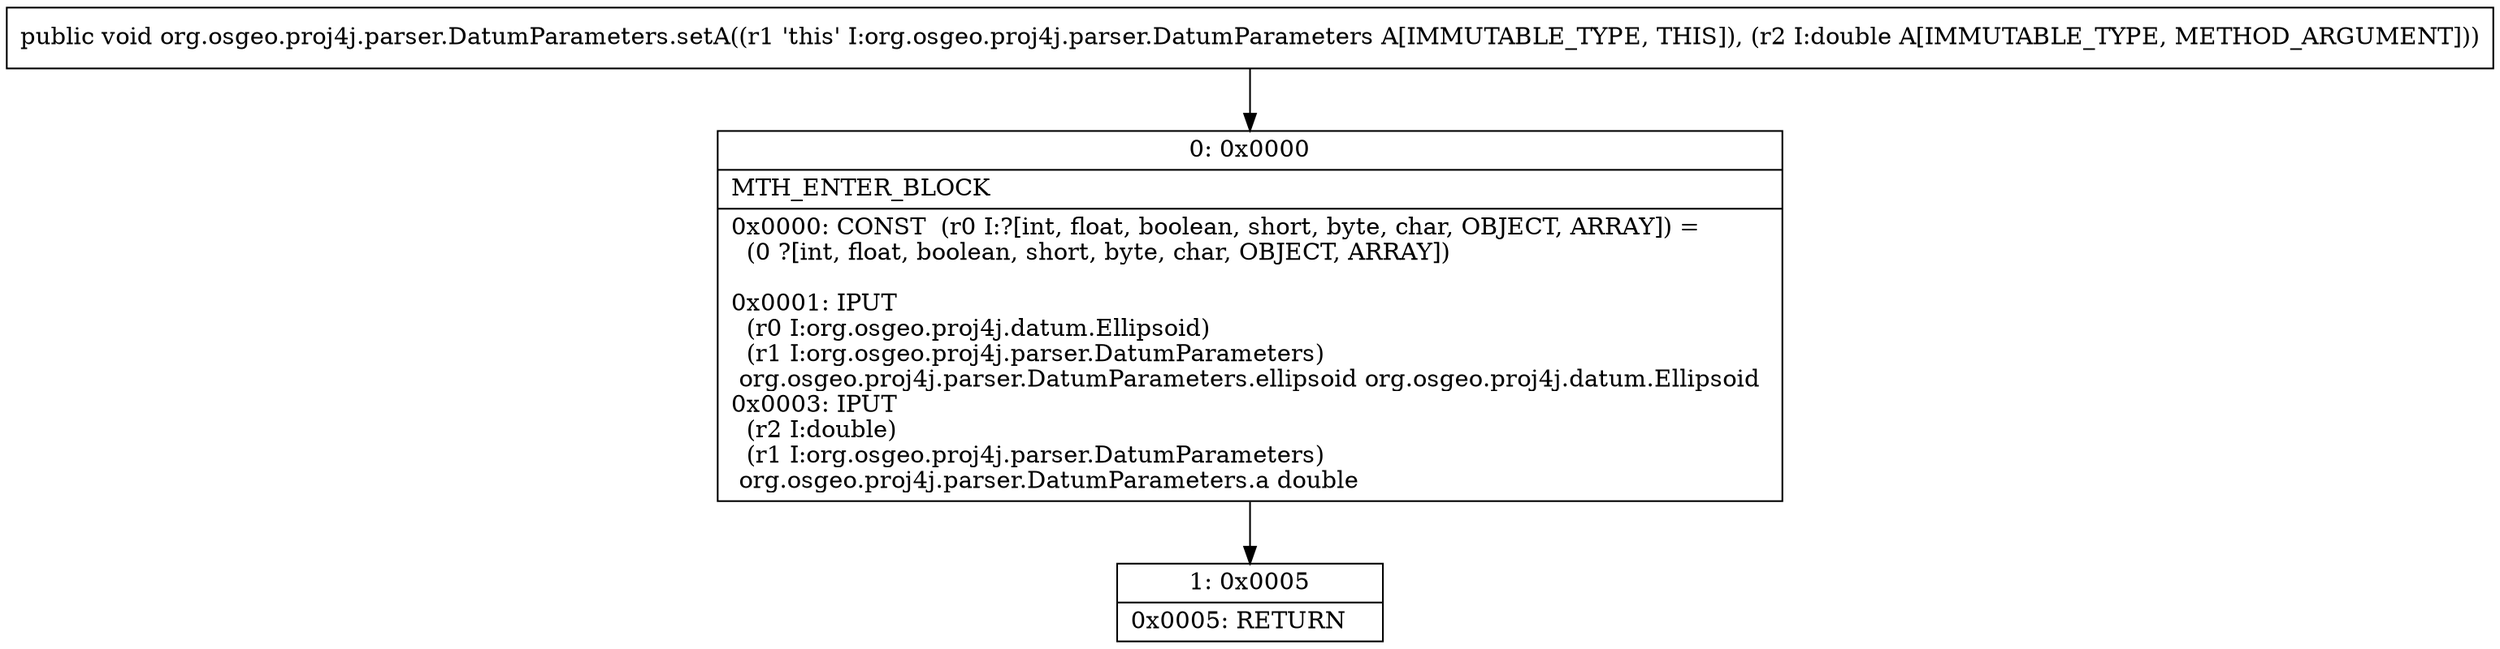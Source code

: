 digraph "CFG fororg.osgeo.proj4j.parser.DatumParameters.setA(D)V" {
Node_0 [shape=record,label="{0\:\ 0x0000|MTH_ENTER_BLOCK\l|0x0000: CONST  (r0 I:?[int, float, boolean, short, byte, char, OBJECT, ARRAY]) = \l  (0 ?[int, float, boolean, short, byte, char, OBJECT, ARRAY])\l \l0x0001: IPUT  \l  (r0 I:org.osgeo.proj4j.datum.Ellipsoid)\l  (r1 I:org.osgeo.proj4j.parser.DatumParameters)\l org.osgeo.proj4j.parser.DatumParameters.ellipsoid org.osgeo.proj4j.datum.Ellipsoid \l0x0003: IPUT  \l  (r2 I:double)\l  (r1 I:org.osgeo.proj4j.parser.DatumParameters)\l org.osgeo.proj4j.parser.DatumParameters.a double \l}"];
Node_1 [shape=record,label="{1\:\ 0x0005|0x0005: RETURN   \l}"];
MethodNode[shape=record,label="{public void org.osgeo.proj4j.parser.DatumParameters.setA((r1 'this' I:org.osgeo.proj4j.parser.DatumParameters A[IMMUTABLE_TYPE, THIS]), (r2 I:double A[IMMUTABLE_TYPE, METHOD_ARGUMENT])) }"];
MethodNode -> Node_0;
Node_0 -> Node_1;
}

